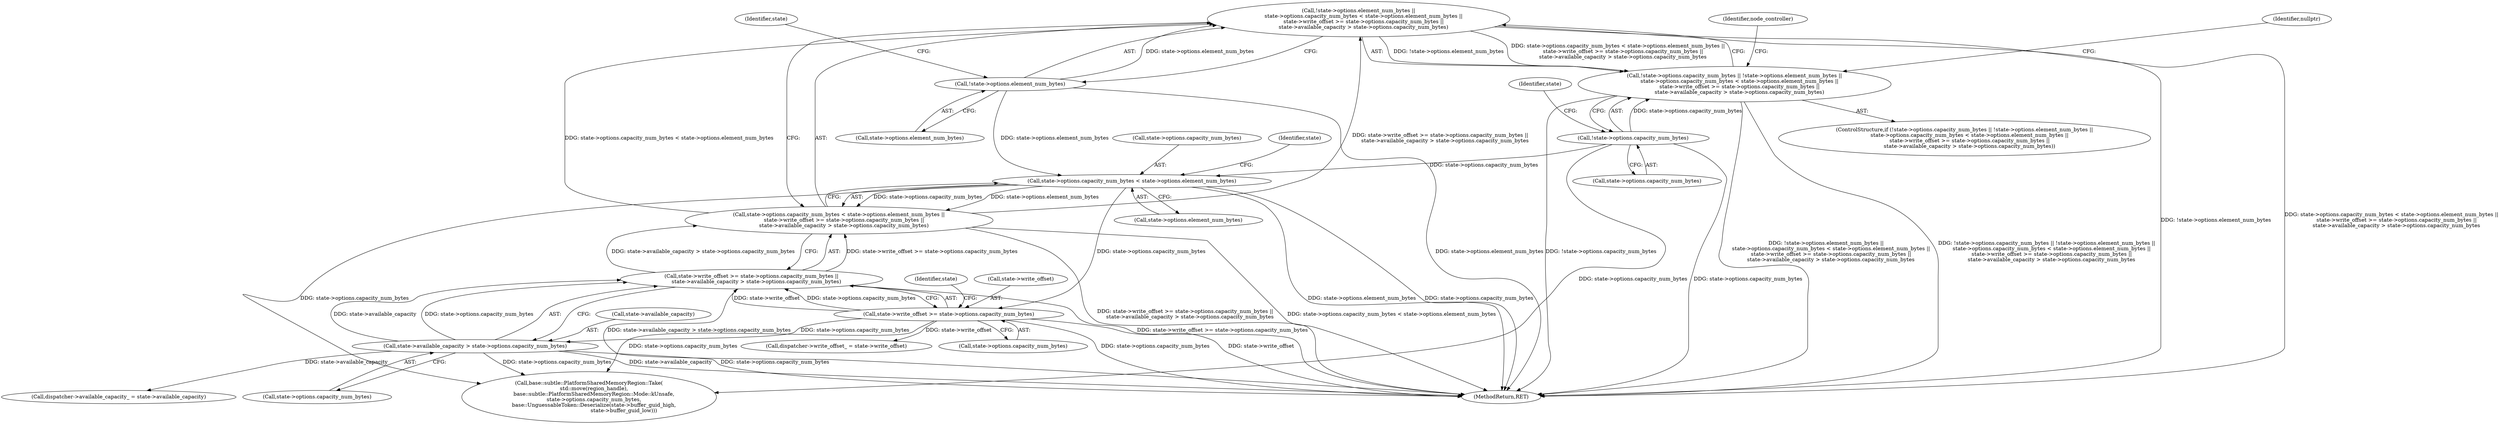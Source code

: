 digraph "0_Chrome_66e24a8793615bd9d5c238b1745b093090e1f72d_0@API" {
"1000138" [label="(Call,!state->options.element_num_bytes ||\n      state->options.capacity_num_bytes < state->options.element_num_bytes ||\n      state->write_offset >= state->options.capacity_num_bytes ||\n      state->available_capacity > state->options.capacity_num_bytes)"];
"1000139" [label="(Call,!state->options.element_num_bytes)"];
"1000145" [label="(Call,state->options.capacity_num_bytes < state->options.element_num_bytes ||\n      state->write_offset >= state->options.capacity_num_bytes ||\n      state->available_capacity > state->options.capacity_num_bytes)"];
"1000146" [label="(Call,state->options.capacity_num_bytes < state->options.element_num_bytes)"];
"1000132" [label="(Call,!state->options.capacity_num_bytes)"];
"1000157" [label="(Call,state->write_offset >= state->options.capacity_num_bytes ||\n      state->available_capacity > state->options.capacity_num_bytes)"];
"1000158" [label="(Call,state->write_offset >= state->options.capacity_num_bytes)"];
"1000167" [label="(Call,state->available_capacity > state->options.capacity_num_bytes)"];
"1000131" [label="(Call,!state->options.capacity_num_bytes || !state->options.element_num_bytes ||\n      state->options.capacity_num_bytes < state->options.element_num_bytes ||\n      state->write_offset >= state->options.capacity_num_bytes ||\n      state->available_capacity > state->options.capacity_num_bytes)"];
"1000142" [label="(Identifier,state)"];
"1000253" [label="(Call,dispatcher->available_capacity_ = state->available_capacity)"];
"1000149" [label="(Identifier,state)"];
"1000139" [label="(Call,!state->options.element_num_bytes)"];
"1000130" [label="(ControlStructure,if (!state->options.capacity_num_bytes || !state->options.element_num_bytes ||\n      state->options.capacity_num_bytes < state->options.element_num_bytes ||\n      state->write_offset >= state->options.capacity_num_bytes ||\n      state->available_capacity > state->options.capacity_num_bytes))"];
"1000246" [label="(Call,dispatcher->write_offset_ = state->write_offset)"];
"1000158" [label="(Call,state->write_offset >= state->options.capacity_num_bytes)"];
"1000207" [label="(Call,base::subtle::PlatformSharedMemoryRegion::Take(\n      std::move(region_handle),\n      base::subtle::PlatformSharedMemoryRegion::Mode::kUnsafe,\n      state->options.capacity_num_bytes,\n      base::UnguessableToken::Deserialize(state->buffer_guid_high,\n                                          state->buffer_guid_low)))"];
"1000169" [label="(Identifier,state)"];
"1000160" [label="(Identifier,state)"];
"1000159" [label="(Call,state->write_offset)"];
"1000162" [label="(Call,state->options.capacity_num_bytes)"];
"1000132" [label="(Call,!state->options.capacity_num_bytes)"];
"1000288" [label="(MethodReturn,RET)"];
"1000167" [label="(Call,state->available_capacity > state->options.capacity_num_bytes)"];
"1000157" [label="(Call,state->write_offset >= state->options.capacity_num_bytes ||\n      state->available_capacity > state->options.capacity_num_bytes)"];
"1000171" [label="(Call,state->options.capacity_num_bytes)"];
"1000147" [label="(Call,state->options.capacity_num_bytes)"];
"1000168" [label="(Call,state->available_capacity)"];
"1000181" [label="(Identifier,node_controller)"];
"1000133" [label="(Call,state->options.capacity_num_bytes)"];
"1000152" [label="(Call,state->options.element_num_bytes)"];
"1000178" [label="(Identifier,nullptr)"];
"1000138" [label="(Call,!state->options.element_num_bytes ||\n      state->options.capacity_num_bytes < state->options.element_num_bytes ||\n      state->write_offset >= state->options.capacity_num_bytes ||\n      state->available_capacity > state->options.capacity_num_bytes)"];
"1000131" [label="(Call,!state->options.capacity_num_bytes || !state->options.element_num_bytes ||\n      state->options.capacity_num_bytes < state->options.element_num_bytes ||\n      state->write_offset >= state->options.capacity_num_bytes ||\n      state->available_capacity > state->options.capacity_num_bytes)"];
"1000146" [label="(Call,state->options.capacity_num_bytes < state->options.element_num_bytes)"];
"1000140" [label="(Call,state->options.element_num_bytes)"];
"1000145" [label="(Call,state->options.capacity_num_bytes < state->options.element_num_bytes ||\n      state->write_offset >= state->options.capacity_num_bytes ||\n      state->available_capacity > state->options.capacity_num_bytes)"];
"1000138" -> "1000131"  [label="AST: "];
"1000138" -> "1000139"  [label="CFG: "];
"1000138" -> "1000145"  [label="CFG: "];
"1000139" -> "1000138"  [label="AST: "];
"1000145" -> "1000138"  [label="AST: "];
"1000131" -> "1000138"  [label="CFG: "];
"1000138" -> "1000288"  [label="DDG: !state->options.element_num_bytes"];
"1000138" -> "1000288"  [label="DDG: state->options.capacity_num_bytes < state->options.element_num_bytes ||\n      state->write_offset >= state->options.capacity_num_bytes ||\n      state->available_capacity > state->options.capacity_num_bytes"];
"1000138" -> "1000131"  [label="DDG: !state->options.element_num_bytes"];
"1000138" -> "1000131"  [label="DDG: state->options.capacity_num_bytes < state->options.element_num_bytes ||\n      state->write_offset >= state->options.capacity_num_bytes ||\n      state->available_capacity > state->options.capacity_num_bytes"];
"1000139" -> "1000138"  [label="DDG: state->options.element_num_bytes"];
"1000145" -> "1000138"  [label="DDG: state->options.capacity_num_bytes < state->options.element_num_bytes"];
"1000145" -> "1000138"  [label="DDG: state->write_offset >= state->options.capacity_num_bytes ||\n      state->available_capacity > state->options.capacity_num_bytes"];
"1000139" -> "1000140"  [label="CFG: "];
"1000140" -> "1000139"  [label="AST: "];
"1000149" -> "1000139"  [label="CFG: "];
"1000139" -> "1000288"  [label="DDG: state->options.element_num_bytes"];
"1000139" -> "1000146"  [label="DDG: state->options.element_num_bytes"];
"1000145" -> "1000146"  [label="CFG: "];
"1000145" -> "1000157"  [label="CFG: "];
"1000146" -> "1000145"  [label="AST: "];
"1000157" -> "1000145"  [label="AST: "];
"1000145" -> "1000288"  [label="DDG: state->write_offset >= state->options.capacity_num_bytes ||\n      state->available_capacity > state->options.capacity_num_bytes"];
"1000145" -> "1000288"  [label="DDG: state->options.capacity_num_bytes < state->options.element_num_bytes"];
"1000146" -> "1000145"  [label="DDG: state->options.capacity_num_bytes"];
"1000146" -> "1000145"  [label="DDG: state->options.element_num_bytes"];
"1000157" -> "1000145"  [label="DDG: state->write_offset >= state->options.capacity_num_bytes"];
"1000157" -> "1000145"  [label="DDG: state->available_capacity > state->options.capacity_num_bytes"];
"1000146" -> "1000152"  [label="CFG: "];
"1000147" -> "1000146"  [label="AST: "];
"1000152" -> "1000146"  [label="AST: "];
"1000160" -> "1000146"  [label="CFG: "];
"1000146" -> "1000288"  [label="DDG: state->options.element_num_bytes"];
"1000146" -> "1000288"  [label="DDG: state->options.capacity_num_bytes"];
"1000132" -> "1000146"  [label="DDG: state->options.capacity_num_bytes"];
"1000146" -> "1000158"  [label="DDG: state->options.capacity_num_bytes"];
"1000146" -> "1000207"  [label="DDG: state->options.capacity_num_bytes"];
"1000132" -> "1000131"  [label="AST: "];
"1000132" -> "1000133"  [label="CFG: "];
"1000133" -> "1000132"  [label="AST: "];
"1000142" -> "1000132"  [label="CFG: "];
"1000131" -> "1000132"  [label="CFG: "];
"1000132" -> "1000288"  [label="DDG: state->options.capacity_num_bytes"];
"1000132" -> "1000131"  [label="DDG: state->options.capacity_num_bytes"];
"1000132" -> "1000207"  [label="DDG: state->options.capacity_num_bytes"];
"1000157" -> "1000158"  [label="CFG: "];
"1000157" -> "1000167"  [label="CFG: "];
"1000158" -> "1000157"  [label="AST: "];
"1000167" -> "1000157"  [label="AST: "];
"1000157" -> "1000288"  [label="DDG: state->available_capacity > state->options.capacity_num_bytes"];
"1000157" -> "1000288"  [label="DDG: state->write_offset >= state->options.capacity_num_bytes"];
"1000158" -> "1000157"  [label="DDG: state->write_offset"];
"1000158" -> "1000157"  [label="DDG: state->options.capacity_num_bytes"];
"1000167" -> "1000157"  [label="DDG: state->available_capacity"];
"1000167" -> "1000157"  [label="DDG: state->options.capacity_num_bytes"];
"1000158" -> "1000162"  [label="CFG: "];
"1000159" -> "1000158"  [label="AST: "];
"1000162" -> "1000158"  [label="AST: "];
"1000169" -> "1000158"  [label="CFG: "];
"1000158" -> "1000288"  [label="DDG: state->write_offset"];
"1000158" -> "1000288"  [label="DDG: state->options.capacity_num_bytes"];
"1000158" -> "1000167"  [label="DDG: state->options.capacity_num_bytes"];
"1000158" -> "1000207"  [label="DDG: state->options.capacity_num_bytes"];
"1000158" -> "1000246"  [label="DDG: state->write_offset"];
"1000167" -> "1000171"  [label="CFG: "];
"1000168" -> "1000167"  [label="AST: "];
"1000171" -> "1000167"  [label="AST: "];
"1000167" -> "1000288"  [label="DDG: state->available_capacity"];
"1000167" -> "1000288"  [label="DDG: state->options.capacity_num_bytes"];
"1000167" -> "1000207"  [label="DDG: state->options.capacity_num_bytes"];
"1000167" -> "1000253"  [label="DDG: state->available_capacity"];
"1000131" -> "1000130"  [label="AST: "];
"1000178" -> "1000131"  [label="CFG: "];
"1000181" -> "1000131"  [label="CFG: "];
"1000131" -> "1000288"  [label="DDG: !state->options.capacity_num_bytes"];
"1000131" -> "1000288"  [label="DDG: !state->options.element_num_bytes ||\n      state->options.capacity_num_bytes < state->options.element_num_bytes ||\n      state->write_offset >= state->options.capacity_num_bytes ||\n      state->available_capacity > state->options.capacity_num_bytes"];
"1000131" -> "1000288"  [label="DDG: !state->options.capacity_num_bytes || !state->options.element_num_bytes ||\n      state->options.capacity_num_bytes < state->options.element_num_bytes ||\n      state->write_offset >= state->options.capacity_num_bytes ||\n      state->available_capacity > state->options.capacity_num_bytes"];
}
